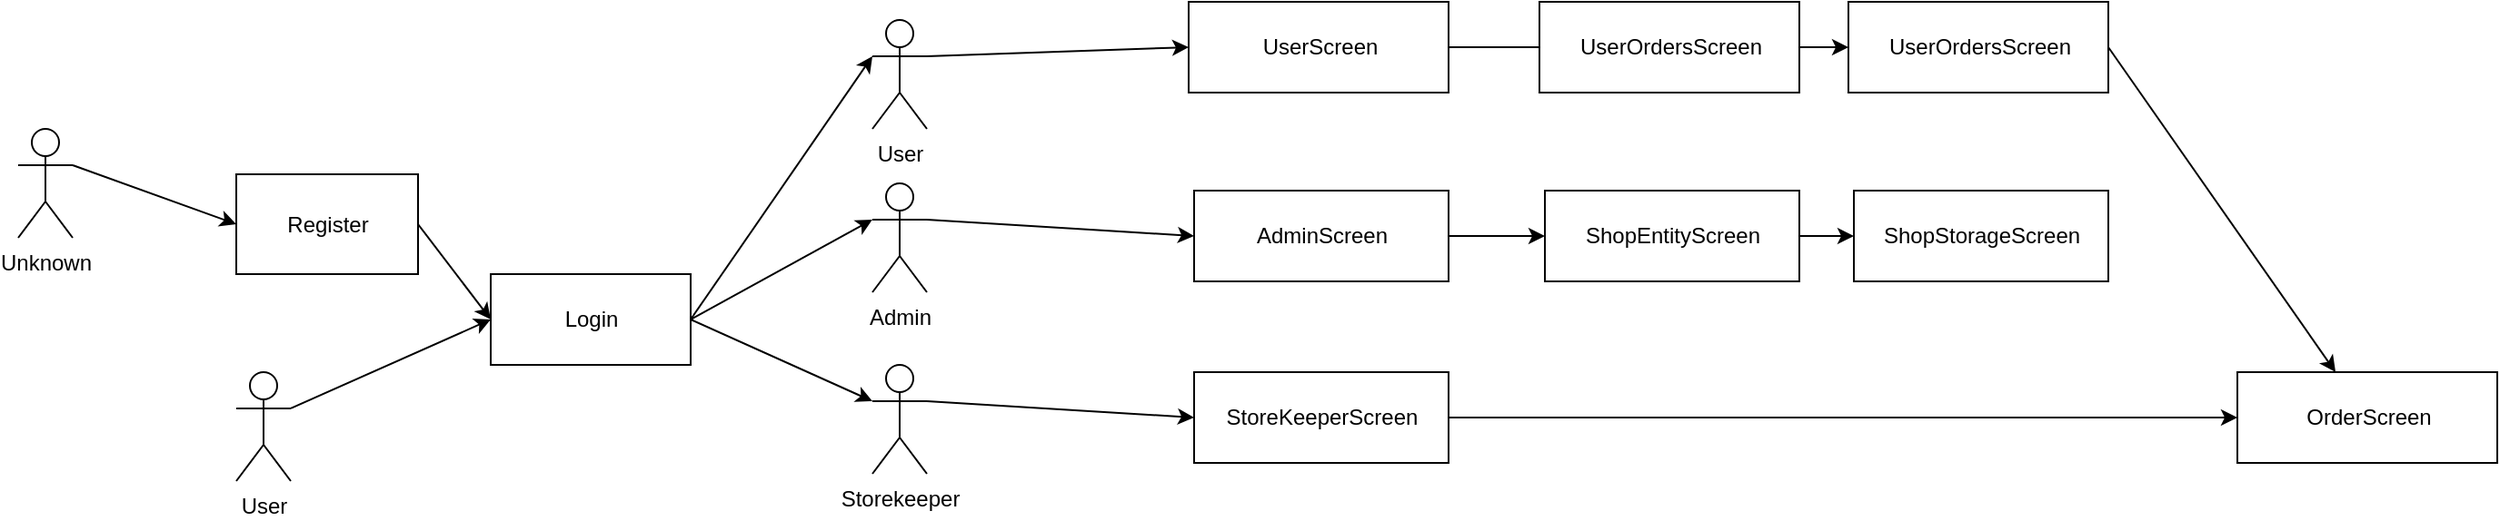 <mxfile version="13.0.3" type="device"><diagram id="sh1kl_ayvOdZH2Xrh_j7" name="Page-1"><mxGraphModel dx="1810" dy="1343" grid="1" gridSize="10" guides="1" tooltips="1" connect="1" arrows="0" fold="1" page="1" pageScale="1" pageWidth="827" pageHeight="1169" math="0" shadow="0"><root><mxCell id="0"/><mxCell id="1" parent="0"/><mxCell id="Grg163TPGmAalqlbq-Lk-1" value="Unknown" style="shape=umlActor;verticalLabelPosition=bottom;labelBackgroundColor=#ffffff;verticalAlign=top;html=1;outlineConnect=0;" parent="1" vertex="1"><mxGeometry x="20" y="180" width="30" height="60" as="geometry"/></mxCell><mxCell id="Grg163TPGmAalqlbq-Lk-7" value="Login" style="html=1;" parent="1" vertex="1"><mxGeometry x="280" y="260" width="110" height="50" as="geometry"/></mxCell><mxCell id="Grg163TPGmAalqlbq-Lk-33" style="edgeStyle=none;rounded=0;orthogonalLoop=1;jettySize=auto;html=1;exitX=1;exitY=0.333;exitDx=0;exitDy=0;exitPerimeter=0;entryX=0;entryY=0.5;entryDx=0;entryDy=0;" parent="1" source="Grg163TPGmAalqlbq-Lk-8" target="Grg163TPGmAalqlbq-Lk-28" edge="1"><mxGeometry relative="1" as="geometry"/></mxCell><mxCell id="Grg163TPGmAalqlbq-Lk-8" value="User" style="shape=umlActor;verticalLabelPosition=bottom;labelBackgroundColor=#ffffff;verticalAlign=top;html=1;" parent="1" vertex="1"><mxGeometry x="490" y="120" width="30" height="60" as="geometry"/></mxCell><mxCell id="Grg163TPGmAalqlbq-Lk-31" style="edgeStyle=none;rounded=0;orthogonalLoop=1;jettySize=auto;html=1;exitX=1;exitY=0.333;exitDx=0;exitDy=0;exitPerimeter=0;entryX=0;entryY=0.5;entryDx=0;entryDy=0;" parent="1" source="Grg163TPGmAalqlbq-Lk-9" target="Grg163TPGmAalqlbq-Lk-19" edge="1"><mxGeometry relative="1" as="geometry"/></mxCell><mxCell id="Grg163TPGmAalqlbq-Lk-9" value="Admin" style="shape=umlActor;verticalLabelPosition=bottom;labelBackgroundColor=#ffffff;verticalAlign=top;html=1;" parent="1" vertex="1"><mxGeometry x="490" y="210" width="30" height="60" as="geometry"/></mxCell><mxCell id="Grg163TPGmAalqlbq-Lk-32" style="edgeStyle=none;rounded=0;orthogonalLoop=1;jettySize=auto;html=1;exitX=1;exitY=0.333;exitDx=0;exitDy=0;exitPerimeter=0;entryX=0;entryY=0.5;entryDx=0;entryDy=0;" parent="1" source="Grg163TPGmAalqlbq-Lk-10" target="Grg163TPGmAalqlbq-Lk-26" edge="1"><mxGeometry relative="1" as="geometry"/></mxCell><mxCell id="Grg163TPGmAalqlbq-Lk-10" value="Storekeeper" style="shape=umlActor;verticalLabelPosition=bottom;labelBackgroundColor=#ffffff;verticalAlign=top;html=1;" parent="1" vertex="1"><mxGeometry x="490" y="310" width="30" height="60" as="geometry"/></mxCell><mxCell id="Grg163TPGmAalqlbq-Lk-13" value="" style="endArrow=classic;html=1;exitX=1;exitY=0.5;exitDx=0;exitDy=0;entryX=0;entryY=0.333;entryDx=0;entryDy=0;entryPerimeter=0;" parent="1" source="Grg163TPGmAalqlbq-Lk-7" target="Grg163TPGmAalqlbq-Lk-8" edge="1"><mxGeometry width="50" height="50" relative="1" as="geometry"><mxPoint x="470" y="250" as="sourcePoint"/><mxPoint x="520" y="200" as="targetPoint"/></mxGeometry></mxCell><mxCell id="Grg163TPGmAalqlbq-Lk-14" value="" style="endArrow=classic;html=1;entryX=0;entryY=0.333;entryDx=0;entryDy=0;entryPerimeter=0;exitX=1;exitY=0.5;exitDx=0;exitDy=0;" parent="1" source="Grg163TPGmAalqlbq-Lk-7" target="Grg163TPGmAalqlbq-Lk-9" edge="1"><mxGeometry width="50" height="50" relative="1" as="geometry"><mxPoint x="470" y="250" as="sourcePoint"/><mxPoint x="520" y="200" as="targetPoint"/></mxGeometry></mxCell><mxCell id="Grg163TPGmAalqlbq-Lk-16" value="" style="endArrow=classic;html=1;entryX=0;entryY=0.333;entryDx=0;entryDy=0;entryPerimeter=0;exitX=1;exitY=0.5;exitDx=0;exitDy=0;" parent="1" source="Grg163TPGmAalqlbq-Lk-7" target="Grg163TPGmAalqlbq-Lk-10" edge="1"><mxGeometry width="50" height="50" relative="1" as="geometry"><mxPoint x="400.0" y="285" as="sourcePoint"/><mxPoint x="500.0" y="150" as="targetPoint"/></mxGeometry></mxCell><mxCell id="Grg163TPGmAalqlbq-Lk-18" value="" style="endArrow=classic;html=1;entryX=0;entryY=0.5;entryDx=0;entryDy=0;exitX=1;exitY=0.333;exitDx=0;exitDy=0;fontStyle=1;exitPerimeter=0;" parent="1" source="Grg163TPGmAalqlbq-Lk-1" target="Grg163TPGmAalqlbq-Lk-20" edge="1"><mxGeometry width="50" height="50" relative="1" as="geometry"><mxPoint x="330.0" y="225" as="sourcePoint"/><mxPoint x="430.0" y="90" as="targetPoint"/></mxGeometry></mxCell><mxCell id="sFEmsUgx-4HBNLpQNJnw-2" style="rounded=0;orthogonalLoop=1;jettySize=auto;html=1;exitX=1;exitY=0.5;exitDx=0;exitDy=0;" edge="1" parent="1" source="Grg163TPGmAalqlbq-Lk-19" target="aYwMhYi7MZLDURClpP30-3"><mxGeometry relative="1" as="geometry"/></mxCell><mxCell id="Grg163TPGmAalqlbq-Lk-19" value="AdminScreen" style="html=1;" parent="1" vertex="1"><mxGeometry x="667" y="214" width="140" height="50" as="geometry"/></mxCell><mxCell id="Grg163TPGmAalqlbq-Lk-22" style="rounded=0;orthogonalLoop=1;jettySize=auto;html=1;exitX=1;exitY=0.5;exitDx=0;exitDy=0;entryX=0;entryY=0.5;entryDx=0;entryDy=0;" parent="1" source="Grg163TPGmAalqlbq-Lk-20" target="Grg163TPGmAalqlbq-Lk-7" edge="1"><mxGeometry relative="1" as="geometry"/></mxCell><mxCell id="Grg163TPGmAalqlbq-Lk-20" value="Register" style="html=1;" parent="1" vertex="1"><mxGeometry x="140" y="205" width="100" height="55" as="geometry"/></mxCell><mxCell id="Grg163TPGmAalqlbq-Lk-23" style="edgeStyle=none;rounded=0;orthogonalLoop=1;jettySize=auto;html=1;exitX=1;exitY=0.333;exitDx=0;exitDy=0;exitPerimeter=0;entryX=0;entryY=0.5;entryDx=0;entryDy=0;" parent="1" source="Grg163TPGmAalqlbq-Lk-21" target="Grg163TPGmAalqlbq-Lk-7" edge="1"><mxGeometry relative="1" as="geometry"/></mxCell><mxCell id="Grg163TPGmAalqlbq-Lk-21" value="User" style="shape=umlActor;verticalLabelPosition=bottom;labelBackgroundColor=#ffffff;verticalAlign=top;html=1;outlineConnect=0;" parent="1" vertex="1"><mxGeometry x="140" y="314" width="30" height="60" as="geometry"/></mxCell><mxCell id="sFEmsUgx-4HBNLpQNJnw-6" style="edgeStyle=none;rounded=0;orthogonalLoop=1;jettySize=auto;html=1;exitX=1;exitY=0.5;exitDx=0;exitDy=0;" edge="1" parent="1" source="Grg163TPGmAalqlbq-Lk-26" target="aYwMhYi7MZLDURClpP30-6"><mxGeometry relative="1" as="geometry"/></mxCell><mxCell id="Grg163TPGmAalqlbq-Lk-26" value="StoreKeeperScreen" style="html=1;" parent="1" vertex="1"><mxGeometry x="667" y="314" width="140" height="50" as="geometry"/></mxCell><mxCell id="sFEmsUgx-4HBNLpQNJnw-4" style="edgeStyle=none;rounded=0;orthogonalLoop=1;jettySize=auto;html=1;exitX=1;exitY=0.5;exitDx=0;exitDy=0;" edge="1" parent="1" source="Grg163TPGmAalqlbq-Lk-28" target="sFEmsUgx-4HBNLpQNJnw-1"><mxGeometry relative="1" as="geometry"/></mxCell><mxCell id="Grg163TPGmAalqlbq-Lk-28" value="UserScreen" style="html=1;" parent="1" vertex="1"><mxGeometry x="664" y="110" width="143" height="50" as="geometry"/></mxCell><mxCell id="sFEmsUgx-4HBNLpQNJnw-3" style="rounded=0;orthogonalLoop=1;jettySize=auto;html=1;exitX=1;exitY=0.5;exitDx=0;exitDy=0;" edge="1" parent="1" source="aYwMhYi7MZLDURClpP30-3" target="aYwMhYi7MZLDURClpP30-4"><mxGeometry relative="1" as="geometry"/></mxCell><mxCell id="aYwMhYi7MZLDURClpP30-3" value="ShopEntityScreen" style="html=1;" parent="1" vertex="1"><mxGeometry x="860" y="214" width="140" height="50" as="geometry"/></mxCell><mxCell id="aYwMhYi7MZLDURClpP30-4" value="ShopStorageScreen" style="html=1;" parent="1" vertex="1"><mxGeometry x="1030" y="214" width="140" height="50" as="geometry"/></mxCell><mxCell id="aYwMhYi7MZLDURClpP30-5" value="UserOrdersScreen" style="html=1;" parent="1" vertex="1"><mxGeometry x="857" y="110" width="143" height="50" as="geometry"/></mxCell><mxCell id="aYwMhYi7MZLDURClpP30-6" value="OrderScreen" style="html=1;" parent="1" vertex="1"><mxGeometry x="1241" y="314" width="143" height="50" as="geometry"/></mxCell><mxCell id="sFEmsUgx-4HBNLpQNJnw-5" style="edgeStyle=none;rounded=0;orthogonalLoop=1;jettySize=auto;html=1;exitX=1;exitY=0.5;exitDx=0;exitDy=0;" edge="1" parent="1" source="sFEmsUgx-4HBNLpQNJnw-1" target="aYwMhYi7MZLDURClpP30-6"><mxGeometry relative="1" as="geometry"/></mxCell><mxCell id="sFEmsUgx-4HBNLpQNJnw-1" value="UserOrdersScreen" style="html=1;fontStyle=0" vertex="1" parent="1"><mxGeometry x="1027" y="110" width="143" height="50" as="geometry"/></mxCell></root></mxGraphModel></diagram></mxfile>